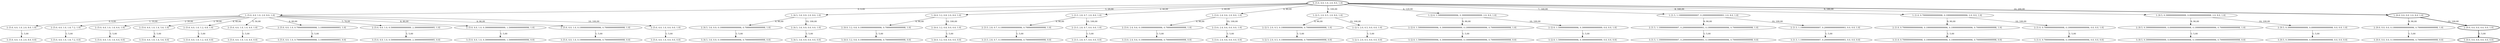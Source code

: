 strict digraph G {
  1 [ style="solid" label="2; [5.0, 4.0, 1.0, 2.0, 8.0, 1.0]" ];
  2 [ style="solid" label="3; [5.0, 4.0, 1.0, 2.0, 8.0, 0.0]" ];
  3 [ style="solid" label="1; [5.0, 4.0, 1.0, 2.0, 8.0, 1.0]" ];
  4 [ style="solid" label="2; [5.0, 4.0, 1.0, 1.8, 7.2, 1.0]" ];
  5 [ style="solid" label="3; [5.0, 4.0, 1.0, 1.8, 7.2, 0.0]" ];
  6 [ style="solid" label="2; [5.0, 4.0, 1.0, 1.6, 6.4, 1.0]" ];
  7 [ style="solid" label="3; [5.0, 4.0, 1.0, 1.6, 6.4, 0.0]" ];
  8 [ style="solid" label="2; [5.0, 4.0, 1.0, 1.4, 5.6, 1.0]" ];
  9 [ style="solid" label="3; [5.0, 4.0, 1.0, 1.4, 5.6, 0.0]" ];
  10 [ style="solid" label="2; [5.0, 4.0, 1.0, 1.2, 4.8, 1.0]" ];
  11 [ style="solid" label="3; [5.0, 4.0, 1.0, 1.2, 4.8, 0.0]" ];
  12 [ style="solid" label="2; [5.0, 4.0, 1.0, 1.0, 4.0, 1.0]" ];
  13 [ style="solid" label="3; [5.0, 4.0, 1.0, 1.0, 4.0, 0.0]" ];
  14 [ style="solid" label="2; [5.0, 4.0, 1.0, 0.7999999999999998, 3.1999999999999993, 1.0]" ];
  15 [ style="solid" label="3; [5.0, 4.0, 1.0, 0.7999999999999998, 3.1999999999999993, 0.0]" ];
  16 [ style="solid" label="2; [5.0, 4.0, 1.0, 0.5999999999999999, 2.3999999999999995, 1.0]" ];
  17 [ style="solid" label="3; [5.0, 4.0, 1.0, 0.5999999999999999, 2.3999999999999995, 0.0]" ];
  18 [ style="solid" label="2; [5.0, 4.0, 1.0, 0.3999999999999999, 1.5999999999999996, 1.0]" ];
  19 [ style="solid" label="3; [5.0, 4.0, 1.0, 0.3999999999999999, 1.5999999999999996, 0.0]" ];
  20 [ style="solid" label="2; [5.0, 4.0, 1.0, 0.19999999999999996, 0.7999999999999998, 1.0]" ];
  21 [ style="solid" label="3; [5.0, 4.0, 1.0, 0.19999999999999996, 0.7999999999999998, 0.0]" ];
  22 [ style="solid" label="2; [5.0, 4.0, 1.0, 0.0, 0.0, 1.0]" ];
  23 [ style="solid" label="3; [5.0, 4.0, 1.0, 0.0, 0.0, 0.0]" ];
  24 [ style="bold" label="0; [5.0, 4.0, 1.0, 2.0, 8.0, 1.0]" ];
  25 [ style="solid" label="2; [4.5, 3.6, 0.9, 0.19999999999999996, 0.7999999999999998, 1.0]" ];
  26 [ style="solid" label="3; [4.5, 3.6, 0.9, 0.19999999999999996, 0.7999999999999998, 0.0]" ];
  27 [ style="solid" label="1; [4.5, 3.6, 0.9, 2.0, 8.0, 1.0]" ];
  28 [ style="solid" label="2; [4.5, 3.6, 0.9, 0.0, 0.0, 1.0]" ];
  29 [ style="solid" label="3; [4.5, 3.6, 0.9, 0.0, 0.0, 0.0]" ];
  30 [ style="solid" label="2; [4.0, 3.2, 0.8, 0.19999999999999996, 0.7999999999999998, 1.0]" ];
  31 [ style="solid" label="3; [4.0, 3.2, 0.8, 0.19999999999999996, 0.7999999999999998, 0.0]" ];
  32 [ style="solid" label="1; [4.0, 3.2, 0.8, 2.0, 8.0, 1.0]" ];
  33 [ style="solid" label="2; [4.0, 3.2, 0.8, 0.0, 0.0, 1.0]" ];
  34 [ style="solid" label="3; [4.0, 3.2, 0.8, 0.0, 0.0, 0.0]" ];
  35 [ style="solid" label="2; [3.5, 2.8, 0.7, 0.19999999999999996, 0.7999999999999998, 1.0]" ];
  36 [ style="solid" label="3; [3.5, 2.8, 0.7, 0.19999999999999996, 0.7999999999999998, 0.0]" ];
  37 [ style="solid" label="1; [3.5, 2.8, 0.7, 2.0, 8.0, 1.0]" ];
  38 [ style="solid" label="2; [3.5, 2.8, 0.7, 0.0, 0.0, 1.0]" ];
  39 [ style="solid" label="3; [3.5, 2.8, 0.7, 0.0, 0.0, 0.0]" ];
  40 [ style="solid" label="2; [3.0, 2.4, 0.6, 0.19999999999999996, 0.7999999999999998, 1.0]" ];
  41 [ style="solid" label="3; [3.0, 2.4, 0.6, 0.19999999999999996, 0.7999999999999998, 0.0]" ];
  42 [ style="solid" label="1; [3.0, 2.4, 0.6, 2.0, 8.0, 1.0]" ];
  43 [ style="solid" label="2; [3.0, 2.4, 0.6, 0.0, 0.0, 1.0]" ];
  44 [ style="solid" label="3; [3.0, 2.4, 0.6, 0.0, 0.0, 0.0]" ];
  45 [ style="solid" label="2; [2.5, 2.0, 0.5, 0.19999999999999996, 0.7999999999999998, 1.0]" ];
  46 [ style="solid" label="3; [2.5, 2.0, 0.5, 0.19999999999999996, 0.7999999999999998, 0.0]" ];
  47 [ style="solid" label="1; [2.5, 2.0, 0.5, 2.0, 8.0, 1.0]" ];
  48 [ style="solid" label="2; [2.5, 2.0, 0.5, 0.0, 0.0, 1.0]" ];
  49 [ style="solid" label="3; [2.5, 2.0, 0.5, 0.0, 0.0, 0.0]" ];
  50 [ style="solid" label="2; [2.0, 1.5999999999999996, 0.3999999999999999, 0.19999999999999996, 0.7999999999999998, 1.0]" ];
  51 [ style="solid" label="3; [2.0, 1.5999999999999996, 0.3999999999999999, 0.19999999999999996, 0.7999999999999998, 0.0]" ];
  52 [ style="solid" label="1; [2.0, 1.5999999999999996, 0.3999999999999999, 2.0, 8.0, 1.0]" ];
  53 [ style="solid" label="2; [2.0, 1.5999999999999996, 0.3999999999999999, 0.0, 0.0, 1.0]" ];
  54 [ style="solid" label="3; [2.0, 1.5999999999999996, 0.3999999999999999, 0.0, 0.0, 0.0]" ];
  55 [ style="solid" label="2; [1.5, 1.1999999999999997, 0.29999999999999993, 0.19999999999999996, 0.7999999999999998, 1.0]" ];
  56 [ style="solid" label="3; [1.5, 1.1999999999999997, 0.29999999999999993, 0.19999999999999996, 0.7999999999999998, 0.0]" ];
  57 [ style="solid" label="1; [1.5, 1.1999999999999997, 0.29999999999999993, 2.0, 8.0, 1.0]" ];
  58 [ style="solid" label="2; [1.5, 1.1999999999999997, 0.29999999999999993, 0.0, 0.0, 1.0]" ];
  59 [ style="solid" label="3; [1.5, 1.1999999999999997, 0.29999999999999993, 0.0, 0.0, 0.0]" ];
  60 [ style="solid" label="2; [1.0, 0.7999999999999998, 0.19999999999999996, 0.19999999999999996, 0.7999999999999998, 1.0]" ];
  61 [ style="solid" label="3; [1.0, 0.7999999999999998, 0.19999999999999996, 0.19999999999999996, 0.7999999999999998, 0.0]" ];
  62 [ style="solid" label="1; [1.0, 0.7999999999999998, 0.19999999999999996, 2.0, 8.0, 1.0]" ];
  63 [ style="solid" label="2; [1.0, 0.7999999999999998, 0.19999999999999996, 0.0, 0.0, 1.0]" ];
  64 [ style="solid" label="3; [1.0, 0.7999999999999998, 0.19999999999999996, 0.0, 0.0, 0.0]" ];
  65 [ style="solid" label="2; [0.5, 0.3999999999999999, 0.09999999999999998, 0.19999999999999996, 0.7999999999999998, 1.0]" ];
  66 [ style="solid" label="3; [0.5, 0.3999999999999999, 0.09999999999999998, 0.19999999999999996, 0.7999999999999998, 0.0]" ];
  67 [ style="solid" label="1; [0.5, 0.3999999999999999, 0.09999999999999998, 2.0, 8.0, 1.0]" ];
  68 [ style="solid" label="2; [0.5, 0.3999999999999999, 0.09999999999999998, 0.0, 0.0, 1.0]" ];
  69 [ style="solid" label="3; [0.5, 0.3999999999999999, 0.09999999999999998, 0.0, 0.0, 0.0]" ];
  70 [ style="solid" label="2; [0.0, 0.0, 0.0, 0.19999999999999996, 0.7999999999999998, 1.0]" ];
  71 [ style="solid" label="3; [0.0, 0.0, 0.0, 0.19999999999999996, 0.7999999999999998, 0.0]" ];
  72 [ style="bold" label="1; [0.0, 0.0, 0.0, 2.0, 8.0, 1.0]" ];
  73 [ style="bold" label="2; [0.0, 0.0, 0.0, 0.0, 0.0, 1.0]" ];
  74 [ style="bold" label="3; [0.0, 0.0, 0.0, 0.0, 0.0, 0.0]" ];
  1 -> 2 [ style="solid" label="1; 5,00" ];
  3 -> 1 [ style="solid" label="0; 0,00" ];
  4 -> 5 [ style="solid" label="1; 5,00" ];
  3 -> 4 [ style="solid" label="1; 10,00" ];
  6 -> 7 [ style="solid" label="1; 5,00" ];
  3 -> 6 [ style="solid" label="2; 20,00" ];
  8 -> 9 [ style="solid" label="1; 5,00" ];
  3 -> 8 [ style="solid" label="3; 30,00" ];
  10 -> 11 [ style="solid" label="1; 5,00" ];
  3 -> 10 [ style="solid" label="4; 40,00" ];
  12 -> 13 [ style="solid" label="1; 5,00" ];
  3 -> 12 [ style="solid" label="5; 50,00" ];
  14 -> 15 [ style="solid" label="1; 5,00" ];
  3 -> 14 [ style="solid" label="6; 60,00" ];
  16 -> 17 [ style="solid" label="1; 5,00" ];
  3 -> 16 [ style="solid" label="7; 70,00" ];
  18 -> 19 [ style="solid" label="1; 5,00" ];
  3 -> 18 [ style="solid" label="8; 80,00" ];
  20 -> 21 [ style="solid" label="1; 5,00" ];
  3 -> 20 [ style="solid" label="9; 90,00" ];
  22 -> 23 [ style="solid" label="1; 5,00" ];
  3 -> 22 [ style="solid" label="10; 100,00" ];
  24 -> 3 [ style="solid" label="0; 0,00" ];
  25 -> 26 [ style="solid" label="1; 5,00" ];
  27 -> 25 [ style="solid" label="9; 90,00" ];
  28 -> 29 [ style="solid" label="1; 5,00" ];
  27 -> 28 [ style="solid" label="10; 100,00" ];
  24 -> 27 [ style="solid" label="1; 20,00" ];
  30 -> 31 [ style="solid" label="1; 5,00" ];
  32 -> 30 [ style="solid" label="9; 90,00" ];
  33 -> 34 [ style="solid" label="1; 5,00" ];
  32 -> 33 [ style="solid" label="10; 100,00" ];
  24 -> 32 [ style="solid" label="2; 40,00" ];
  35 -> 36 [ style="solid" label="1; 5,00" ];
  37 -> 35 [ style="solid" label="9; 90,00" ];
  38 -> 39 [ style="solid" label="1; 5,00" ];
  37 -> 38 [ style="solid" label="10; 100,00" ];
  24 -> 37 [ style="solid" label="3; 60,00" ];
  40 -> 41 [ style="solid" label="1; 5,00" ];
  42 -> 40 [ style="solid" label="9; 90,00" ];
  43 -> 44 [ style="solid" label="1; 5,00" ];
  42 -> 43 [ style="solid" label="10; 100,00" ];
  24 -> 42 [ style="solid" label="4; 80,00" ];
  45 -> 46 [ style="solid" label="1; 5,00" ];
  47 -> 45 [ style="solid" label="9; 90,00" ];
  48 -> 49 [ style="solid" label="1; 5,00" ];
  47 -> 48 [ style="solid" label="10; 100,00" ];
  24 -> 47 [ style="solid" label="5; 100,00" ];
  50 -> 51 [ style="solid" label="1; 5,00" ];
  52 -> 50 [ style="solid" label="9; 90,00" ];
  53 -> 54 [ style="solid" label="1; 5,00" ];
  52 -> 53 [ style="solid" label="10; 100,00" ];
  24 -> 52 [ style="solid" label="6; 120,00" ];
  55 -> 56 [ style="solid" label="1; 5,00" ];
  57 -> 55 [ style="solid" label="9; 90,00" ];
  58 -> 59 [ style="solid" label="1; 5,00" ];
  57 -> 58 [ style="solid" label="10; 100,00" ];
  24 -> 57 [ style="solid" label="7; 140,00" ];
  60 -> 61 [ style="solid" label="1; 5,00" ];
  62 -> 60 [ style="solid" label="9; 90,00" ];
  63 -> 64 [ style="solid" label="1; 5,00" ];
  62 -> 63 [ style="solid" label="10; 100,00" ];
  24 -> 62 [ style="solid" label="8; 160,00" ];
  65 -> 66 [ style="solid" label="1; 5,00" ];
  67 -> 65 [ style="solid" label="9; 90,00" ];
  68 -> 69 [ style="solid" label="1; 5,00" ];
  67 -> 68 [ style="solid" label="10; 100,00" ];
  24 -> 67 [ style="solid" label="9; 180,00" ];
  70 -> 71 [ style="solid" label="1; 5,00" ];
  72 -> 70 [ style="solid" label="9; 90,00" ];
  73 -> 74 [ style="bold" label="1; 5,00" ];
  72 -> 73 [ style="bold" label="10; 100,00" ];
  24 -> 72 [ style="bold" label="10; 200,00" ];
}
